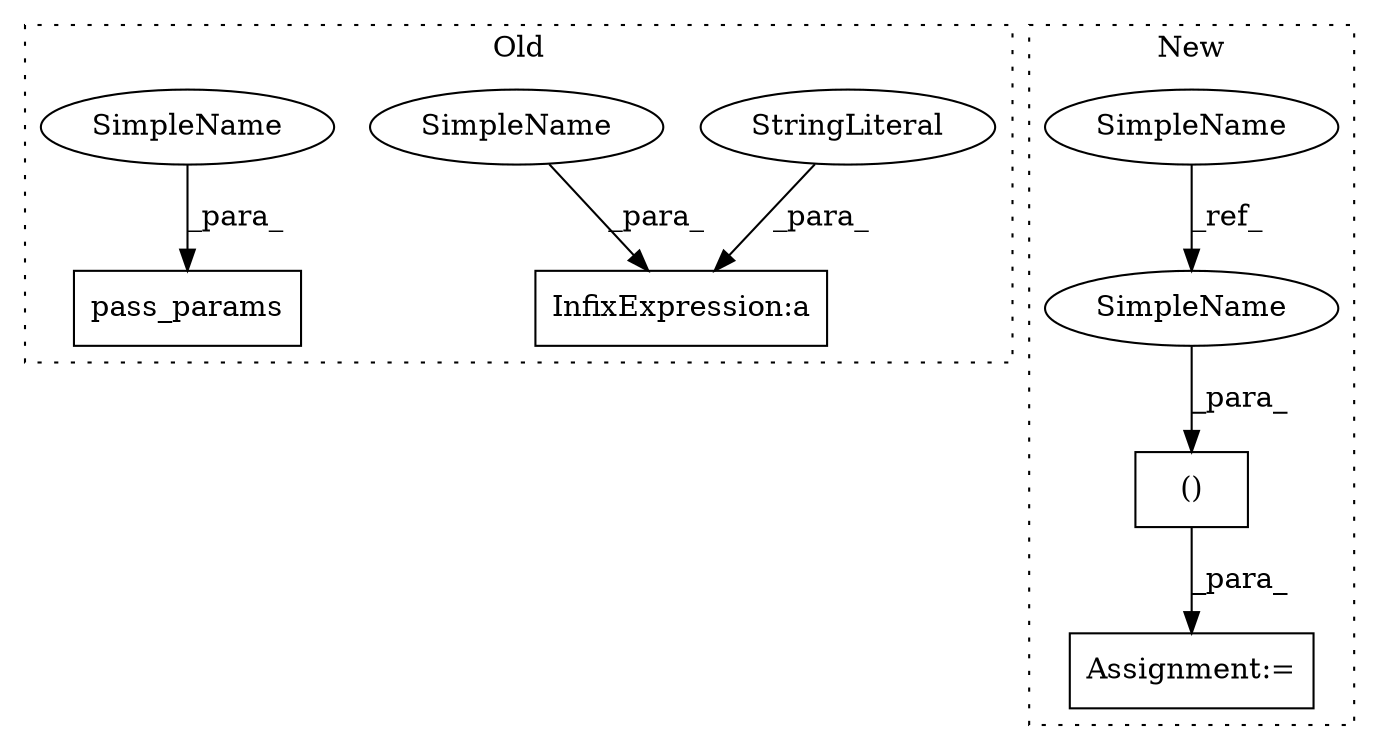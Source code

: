 digraph G {
subgraph cluster0 {
1 [label="pass_params" a="32" s="2122,2235" l="12,1" shape="box"];
5 [label="InfixExpression:a" a="27" s="2261" l="3" shape="box"];
6 [label="StringLiteral" a="45" s="2264" l="5" shape="ellipse"];
8 [label="SimpleName" a="42" s="2253" l="8" shape="ellipse"];
9 [label="SimpleName" a="42" s="2134" l="8" shape="ellipse"];
label = "Old";
style="dotted";
}
subgraph cluster1 {
2 [label="()" a="106" s="2168" l="197" shape="box"];
3 [label="Assignment:=" a="7" s="2162" l="6" shape="box"];
4 [label="SimpleName" a="42" s="2105" l="8" shape="ellipse"];
7 [label="SimpleName" a="42" s="2168" l="8" shape="ellipse"];
label = "New";
style="dotted";
}
2 -> 3 [label="_para_"];
4 -> 7 [label="_ref_"];
6 -> 5 [label="_para_"];
7 -> 2 [label="_para_"];
8 -> 5 [label="_para_"];
9 -> 1 [label="_para_"];
}
